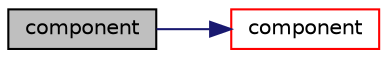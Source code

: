 digraph "component"
{
  bgcolor="transparent";
  edge [fontname="Helvetica",fontsize="10",labelfontname="Helvetica",labelfontsize="10"];
  node [fontname="Helvetica",fontsize="10",shape=record];
  rankdir="LR";
  Node78073 [label="component",height=0.2,width=0.4,color="black", fillcolor="grey75", style="filled", fontcolor="black"];
  Node78073 -> Node78074 [color="midnightblue",fontsize="10",style="solid",fontname="Helvetica"];
  Node78074 [label="component",height=0.2,width=0.4,color="red",URL="$a21851.html#a38788135ad21a6daaf3af2a761b33508"];
}
